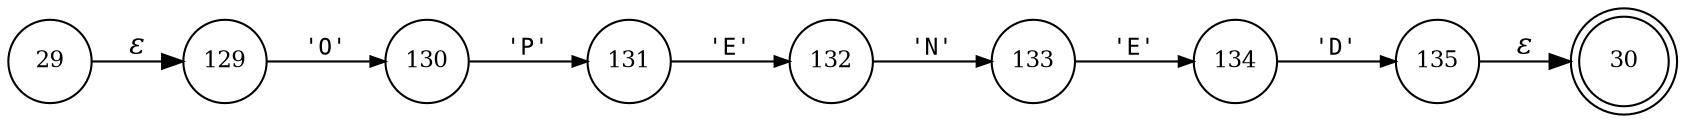 digraph ATN {
rankdir=LR;
s30[fontsize=11, label="30", shape=doublecircle, fixedsize=true, width=.6];
s129[fontsize=11,label="129", shape=circle, fixedsize=true, width=.55, peripheries=1];
s130[fontsize=11,label="130", shape=circle, fixedsize=true, width=.55, peripheries=1];
s131[fontsize=11,label="131", shape=circle, fixedsize=true, width=.55, peripheries=1];
s132[fontsize=11,label="132", shape=circle, fixedsize=true, width=.55, peripheries=1];
s133[fontsize=11,label="133", shape=circle, fixedsize=true, width=.55, peripheries=1];
s134[fontsize=11,label="134", shape=circle, fixedsize=true, width=.55, peripheries=1];
s135[fontsize=11,label="135", shape=circle, fixedsize=true, width=.55, peripheries=1];
s29[fontsize=11,label="29", shape=circle, fixedsize=true, width=.55, peripheries=1];
s29 -> s129 [fontname="Times-Italic", label="&epsilon;"];
s129 -> s130 [fontsize=11, fontname="Courier", arrowsize=.7, label = "'O'", arrowhead = normal];
s130 -> s131 [fontsize=11, fontname="Courier", arrowsize=.7, label = "'P'", arrowhead = normal];
s131 -> s132 [fontsize=11, fontname="Courier", arrowsize=.7, label = "'E'", arrowhead = normal];
s132 -> s133 [fontsize=11, fontname="Courier", arrowsize=.7, label = "'N'", arrowhead = normal];
s133 -> s134 [fontsize=11, fontname="Courier", arrowsize=.7, label = "'E'", arrowhead = normal];
s134 -> s135 [fontsize=11, fontname="Courier", arrowsize=.7, label = "'D'", arrowhead = normal];
s135 -> s30 [fontname="Times-Italic", label="&epsilon;"];
}